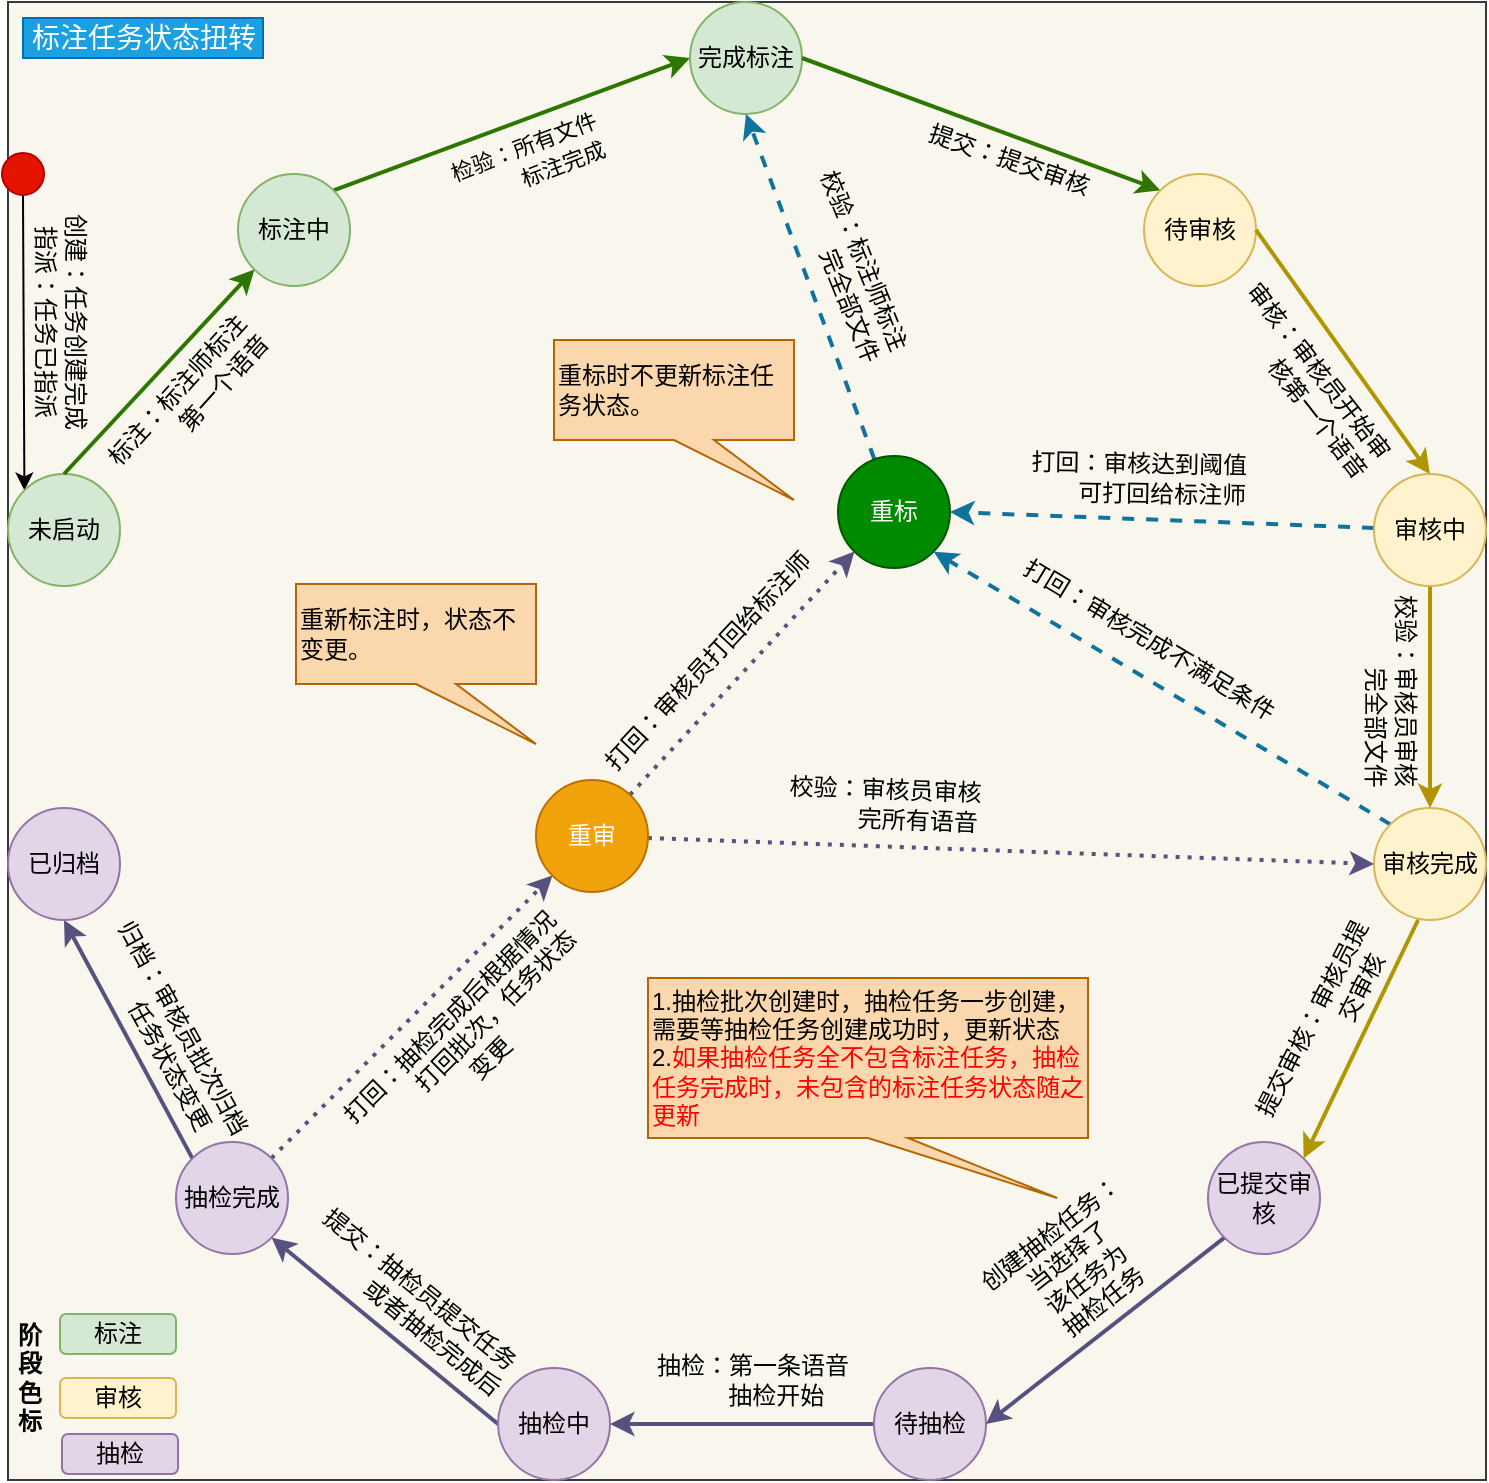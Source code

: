 <mxfile version="12.1.0" type="github" pages="1"><diagram id="7jFQWEKBJWH08LF9sNS9" name="第 1 页"><mxGraphModel dx="772" dy="532" grid="1" gridSize="10" guides="1" tooltips="1" connect="1" arrows="1" fold="1" page="1" pageScale="1" pageWidth="827" pageHeight="1169" math="0" shadow="0"><root><mxCell id="0"/><mxCell id="1" parent="0"/><mxCell id="YWXzUzA2li_S0hEGCGYV-29" value="" style="whiteSpace=wrap;html=1;aspect=fixed;fillColor=#f9f7ed;strokeColor=#36393d;" vertex="1" parent="1"><mxGeometry x="80" y="1" width="739" height="739" as="geometry"/></mxCell><mxCell id="PL_q6k4NAZZa_5ycfTa1-30" style="edgeStyle=none;rounded=0;orthogonalLoop=1;jettySize=auto;html=1;startArrow=classic;startFill=1;endArrow=none;endFill=0;exitX=0;exitY=0;exitDx=0;exitDy=0;entryX=0.5;entryY=1;entryDx=0;entryDy=0;" parent="1" source="PL_q6k4NAZZa_5ycfTa1-1" edge="1" target="YWXzUzA2li_S0hEGCGYV-28"><mxGeometry relative="1" as="geometry"><mxPoint x="88" y="130" as="targetPoint"/></mxGeometry></mxCell><mxCell id="HUFBvN-yXKdZDNxcfpUM-18" value="&lt;span style=&quot;text-align: left&quot;&gt;创建：任务创建完成&lt;/span&gt;&lt;br style=&quot;text-align: left&quot;&gt;&lt;span style=&quot;text-align: left&quot;&gt;指派：任务已指派&lt;/span&gt;" style="text;html=1;resizable=0;points=[];align=center;verticalAlign=middle;labelBackgroundColor=none;rotation=90;" parent="PL_q6k4NAZZa_5ycfTa1-30" vertex="1" connectable="0"><mxGeometry x="0.248" relative="1" as="geometry"><mxPoint x="18.5" y="7" as="offset"/></mxGeometry></mxCell><mxCell id="PL_q6k4NAZZa_5ycfTa1-1" value="未启动" style="ellipse;whiteSpace=wrap;html=1;aspect=fixed;fillColor=#d5e8d4;strokeColor=#82b366;" parent="1" vertex="1"><mxGeometry x="80" y="237" width="56" height="56" as="geometry"/></mxCell><mxCell id="PL_q6k4NAZZa_5ycfTa1-27" value="" style="rounded=0;orthogonalLoop=1;jettySize=auto;html=1;entryX=0;entryY=0.5;entryDx=0;entryDy=0;fillColor=#60a917;strokeColor=#2D7600;exitX=1;exitY=0;exitDx=0;exitDy=0;strokeWidth=2;" parent="1" source="PL_q6k4NAZZa_5ycfTa1-3" target="PL_q6k4NAZZa_5ycfTa1-4" edge="1"><mxGeometry x="-0.167" y="42" relative="1" as="geometry"><mxPoint as="offset"/></mxGeometry></mxCell><mxCell id="PL_q6k4NAZZa_5ycfTa1-35" value="&lt;span style=&quot;font-size: 11px&quot;&gt;检验：所有文件&lt;/span&gt;&lt;br style=&quot;font-size: 11px&quot;&gt;&lt;span style=&quot;font-size: 11px&quot;&gt;&amp;nbsp; &amp;nbsp; &amp;nbsp; &amp;nbsp; &amp;nbsp; 标注完成&lt;/span&gt;" style="text;html=1;resizable=0;points=[];align=center;verticalAlign=middle;labelBackgroundColor=none;rotation=339;direction=south;" parent="PL_q6k4NAZZa_5ycfTa1-27" vertex="1" connectable="0"><mxGeometry x="-0.169" y="2" relative="1" as="geometry"><mxPoint x="24" y="14" as="offset"/></mxGeometry></mxCell><mxCell id="PL_q6k4NAZZa_5ycfTa1-3" value="标注中" style="ellipse;whiteSpace=wrap;html=1;aspect=fixed;fillColor=#d5e8d4;strokeColor=#82b366;" parent="1" vertex="1"><mxGeometry x="195" y="87" width="56" height="56" as="geometry"/></mxCell><mxCell id="PL_q6k4NAZZa_5ycfTa1-4" value="完成标注" style="ellipse;whiteSpace=wrap;html=1;aspect=fixed;fillColor=#d5e8d4;strokeColor=#82b366;" parent="1" vertex="1"><mxGeometry x="421" y="1" width="56" height="56" as="geometry"/></mxCell><mxCell id="ddIMEOaLe6l60YSl90KJ-6" style="edgeStyle=none;rounded=0;orthogonalLoop=1;jettySize=auto;html=1;entryX=0.5;entryY=1;entryDx=0;entryDy=0;startArrow=none;startFill=0;endArrow=classic;endFill=1;dashed=1;strokeWidth=2;fillColor=#b1ddf0;strokeColor=#10739e;" parent="1" source="PL_q6k4NAZZa_5ycfTa1-5" target="PL_q6k4NAZZa_5ycfTa1-4" edge="1"><mxGeometry relative="1" as="geometry"/></mxCell><mxCell id="ddIMEOaLe6l60YSl90KJ-14" value="&lt;span style=&quot;color: rgb(0 , 0 , 0)&quot;&gt;校验：标注师标注&lt;/span&gt;&lt;br style=&quot;color: rgb(0 , 0 , 0)&quot;&gt;&lt;span style=&quot;color: rgb(0 , 0 , 0)&quot;&gt;&amp;nbsp; &amp;nbsp; &amp;nbsp; &amp;nbsp; &amp;nbsp; &amp;nbsp;完全部文件&lt;/span&gt;" style="text;html=1;resizable=0;points=[];align=center;verticalAlign=middle;labelBackgroundColor=none;fontColor=#006633;rotation=68;" parent="ddIMEOaLe6l60YSl90KJ-6" vertex="1" connectable="0"><mxGeometry x="0.114" y="-2" relative="1" as="geometry"><mxPoint x="22" y="-0.5" as="offset"/></mxGeometry></mxCell><mxCell id="PL_q6k4NAZZa_5ycfTa1-5" value="重标" style="ellipse;whiteSpace=wrap;html=1;aspect=fixed;fillColor=#008a00;strokeColor=#005700;fontColor=#ffffff;" parent="1" vertex="1"><mxGeometry x="495" y="228" width="56" height="56" as="geometry"/></mxCell><mxCell id="ddIMEOaLe6l60YSl90KJ-3" style="edgeStyle=none;rounded=0;orthogonalLoop=1;jettySize=auto;html=1;exitX=0;exitY=0;exitDx=0;exitDy=0;entryX=1;entryY=1;entryDx=0;entryDy=0;startArrow=none;startFill=0;endArrow=classic;endFill=1;strokeWidth=2;fillColor=#b1ddf0;strokeColor=#10739e;dashed=1;" parent="1" source="PL_q6k4NAZZa_5ycfTa1-6" target="PL_q6k4NAZZa_5ycfTa1-5" edge="1"><mxGeometry relative="1" as="geometry"/></mxCell><mxCell id="ddIMEOaLe6l60YSl90KJ-12" value="打回：审核完成不满足条件" style="text;html=1;resizable=0;points=[];align=center;verticalAlign=middle;labelBackgroundColor=none;rotation=31;" parent="ddIMEOaLe6l60YSl90KJ-3" vertex="1" connectable="0"><mxGeometry x="0.41" relative="1" as="geometry"><mxPoint x="40" y="4" as="offset"/></mxGeometry></mxCell><mxCell id="PL_q6k4NAZZa_5ycfTa1-6" value="审核完成" style="ellipse;whiteSpace=wrap;html=1;aspect=fixed;fillColor=#fff2cc;strokeColor=#d6b656;" parent="1" vertex="1"><mxGeometry x="763" y="404" width="56" height="56" as="geometry"/></mxCell><mxCell id="PL_q6k4NAZZa_5ycfTa1-25" style="rounded=0;orthogonalLoop=1;jettySize=auto;html=1;entryX=1;entryY=0.5;entryDx=0;entryDy=0;elbow=vertical;fillColor=#60a917;strokeColor=#2D7600;exitX=0;exitY=0;exitDx=0;exitDy=0;startArrow=classic;startFill=1;endArrow=none;endFill=0;strokeWidth=2;" parent="1" source="PL_q6k4NAZZa_5ycfTa1-7" target="PL_q6k4NAZZa_5ycfTa1-4" edge="1"><mxGeometry relative="1" as="geometry"/></mxCell><mxCell id="PL_q6k4NAZZa_5ycfTa1-38" value="提交：提交审核" style="text;html=1;resizable=0;points=[];align=center;verticalAlign=middle;labelBackgroundColor=none;rotation=19;" parent="PL_q6k4NAZZa_5ycfTa1-25" vertex="1" connectable="0"><mxGeometry x="-0.162" relative="1" as="geometry"><mxPoint x="-1" y="12.5" as="offset"/></mxGeometry></mxCell><mxCell id="PL_q6k4NAZZa_5ycfTa1-7" value="待审核" style="ellipse;whiteSpace=wrap;html=1;aspect=fixed;fillColor=#fff2cc;strokeColor=#d6b656;" parent="1" vertex="1"><mxGeometry x="648" y="87" width="56" height="56" as="geometry"/></mxCell><mxCell id="PL_q6k4NAZZa_5ycfTa1-15" style="rounded=0;orthogonalLoop=1;jettySize=auto;html=1;entryX=1;entryY=0.5;entryDx=0;entryDy=0;fillColor=#e3c800;strokeColor=#B09500;startArrow=classic;startFill=1;endArrow=none;endFill=0;strokeWidth=2;exitX=0.5;exitY=0;exitDx=0;exitDy=0;" parent="1" source="PL_q6k4NAZZa_5ycfTa1-13" target="PL_q6k4NAZZa_5ycfTa1-7" edge="1"><mxGeometry relative="1" as="geometry"><mxPoint x="791" y="250" as="sourcePoint"/></mxGeometry></mxCell><mxCell id="HUFBvN-yXKdZDNxcfpUM-19" value="审核：审核员开始审&lt;br&gt;&amp;nbsp; &amp;nbsp; &amp;nbsp; &amp;nbsp; &amp;nbsp; &amp;nbsp;核第一个语音" style="text;html=1;resizable=0;points=[];align=center;verticalAlign=middle;labelBackgroundColor=none;rotation=52;" parent="PL_q6k4NAZZa_5ycfTa1-15" vertex="1" connectable="0"><mxGeometry x="0.247" y="-1" relative="1" as="geometry"><mxPoint x="-8" y="29.5" as="offset"/></mxGeometry></mxCell><mxCell id="PL_q6k4NAZZa_5ycfTa1-17" style="rounded=0;orthogonalLoop=1;jettySize=auto;html=1;fillColor=#e3c800;strokeColor=#B09500;entryX=1;entryY=0;entryDx=0;entryDy=0;exitX=0.393;exitY=1;exitDx=0;exitDy=0;strokeWidth=2;exitPerimeter=0;" parent="1" source="PL_q6k4NAZZa_5ycfTa1-6" target="HUFBvN-yXKdZDNxcfpUM-1" edge="1"><mxGeometry relative="1" as="geometry"><mxPoint x="564.718" y="704.165" as="targetPoint"/><mxPoint x="791" y="468" as="sourcePoint"/></mxGeometry></mxCell><mxCell id="PL_q6k4NAZZa_5ycfTa1-40" value="提交审核：审核员提&lt;br&gt;&amp;nbsp; &amp;nbsp; &amp;nbsp; &amp;nbsp; &amp;nbsp; &amp;nbsp; &amp;nbsp; &amp;nbsp;交审核" style="text;html=1;resizable=0;points=[];align=center;verticalAlign=middle;labelBackgroundColor=none;rotation=297;" parent="PL_q6k4NAZZa_5ycfTa1-17" vertex="1" connectable="0"><mxGeometry x="0.177" relative="1" as="geometry"><mxPoint x="-13.5" y="-17.5" as="offset"/></mxGeometry></mxCell><mxCell id="ddIMEOaLe6l60YSl90KJ-2" style="rounded=0;orthogonalLoop=1;jettySize=auto;html=1;entryX=0.5;entryY=0;entryDx=0;entryDy=0;startArrow=none;startFill=0;endArrow=classic;endFill=1;strokeWidth=2;fillColor=#e3c800;strokeColor=#B09500;" parent="1" source="PL_q6k4NAZZa_5ycfTa1-13" target="PL_q6k4NAZZa_5ycfTa1-6" edge="1"><mxGeometry relative="1" as="geometry"/></mxCell><mxCell id="ddIMEOaLe6l60YSl90KJ-11" value="校验：审核员审核&lt;br&gt;&amp;nbsp; &amp;nbsp; &amp;nbsp; &amp;nbsp; &amp;nbsp; &amp;nbsp;完全部文件" style="text;html=1;resizable=0;points=[];align=center;verticalAlign=middle;labelBackgroundColor=none;rotation=90;" parent="ddIMEOaLe6l60YSl90KJ-2" vertex="1" connectable="0"><mxGeometry x="-0.611" y="-1" relative="1" as="geometry"><mxPoint x="-18" y="30" as="offset"/></mxGeometry></mxCell><mxCell id="ddIMEOaLe6l60YSl90KJ-9" style="edgeStyle=none;rounded=0;orthogonalLoop=1;jettySize=auto;html=1;startArrow=none;startFill=0;endArrow=classic;endFill=1;entryX=1;entryY=0.5;entryDx=0;entryDy=0;strokeWidth=2;fillColor=#b1ddf0;strokeColor=#10739e;dashed=1;" parent="1" source="PL_q6k4NAZZa_5ycfTa1-13" target="PL_q6k4NAZZa_5ycfTa1-5" edge="1"><mxGeometry relative="1" as="geometry"><mxPoint x="590" y="280" as="targetPoint"/></mxGeometry></mxCell><mxCell id="ddIMEOaLe6l60YSl90KJ-10" value="打回：审核达到阈值&lt;br&gt;&amp;nbsp; &amp;nbsp; &amp;nbsp; &amp;nbsp;可打回给标注师" style="text;html=1;resizable=0;points=[];align=center;verticalAlign=middle;labelBackgroundColor=none;rotation=1;" parent="ddIMEOaLe6l60YSl90KJ-9" vertex="1" connectable="0"><mxGeometry x="0.317" y="-2" relative="1" as="geometry"><mxPoint x="21" y="-17.5" as="offset"/></mxGeometry></mxCell><mxCell id="PL_q6k4NAZZa_5ycfTa1-13" value="审核中" style="ellipse;whiteSpace=wrap;html=1;aspect=fixed;fillColor=#fff2cc;strokeColor=#d6b656;" parent="1" vertex="1"><mxGeometry x="763" y="237" width="56" height="56" as="geometry"/></mxCell><mxCell id="PL_q6k4NAZZa_5ycfTa1-21" style="rounded=0;orthogonalLoop=1;jettySize=auto;html=1;entryX=0.5;entryY=1;entryDx=0;entryDy=0;fillColor=#d0cee2;strokeColor=#56517e;exitX=0;exitY=0;exitDx=0;exitDy=0;strokeWidth=2;" parent="1" source="PL_q6k4NAZZa_5ycfTa1-18" target="PL_q6k4NAZZa_5ycfTa1-20" edge="1"><mxGeometry relative="1" as="geometry"/></mxCell><mxCell id="PL_q6k4NAZZa_5ycfTa1-50" value="归档：审核员批次归档&lt;br&gt;&amp;nbsp; &amp;nbsp; &amp;nbsp; &amp;nbsp; 任务状态变更" style="text;html=1;resizable=0;points=[];align=center;verticalAlign=middle;labelBackgroundColor=none;rotation=61;" parent="PL_q6k4NAZZa_5ycfTa1-21" vertex="1" connectable="0"><mxGeometry x="0.217" y="-1" relative="1" as="geometry"><mxPoint x="27" y="10.5" as="offset"/></mxGeometry></mxCell><mxCell id="PL_q6k4NAZZa_5ycfTa1-23" style="rounded=0;orthogonalLoop=1;jettySize=auto;html=1;entryX=0;entryY=1;entryDx=0;entryDy=0;fillColor=#d0cee2;strokeColor=#56517e;strokeWidth=2;dashed=1;dashPattern=1 2;" parent="1" source="PL_q6k4NAZZa_5ycfTa1-18" target="PL_q6k4NAZZa_5ycfTa1-22" edge="1"><mxGeometry relative="1" as="geometry"/></mxCell><mxCell id="PL_q6k4NAZZa_5ycfTa1-49" value="打回：抽检完成后根据情况&lt;br&gt;&amp;nbsp; &amp;nbsp; &amp;nbsp; &amp;nbsp; &amp;nbsp; &amp;nbsp;打回批次，任务状态&lt;br&gt;变更" style="text;html=1;resizable=0;points=[];align=center;verticalAlign=middle;labelBackgroundColor=none;rotation=315;" parent="PL_q6k4NAZZa_5ycfTa1-23" vertex="1" connectable="0"><mxGeometry x="-0.484" y="1" relative="1" as="geometry"><mxPoint x="63" y="-22.5" as="offset"/></mxGeometry></mxCell><mxCell id="PL_q6k4NAZZa_5ycfTa1-18" value="抽检完成" style="ellipse;whiteSpace=wrap;html=1;aspect=fixed;fillColor=#e1d5e7;strokeColor=#9673a6;" parent="1" vertex="1"><mxGeometry x="164" y="571" width="56" height="56" as="geometry"/></mxCell><mxCell id="PL_q6k4NAZZa_5ycfTa1-20" value="已归档" style="ellipse;whiteSpace=wrap;html=1;aspect=fixed;fillColor=#e1d5e7;strokeColor=#9673a6;" parent="1" vertex="1"><mxGeometry x="80" y="404" width="56" height="56" as="geometry"/></mxCell><mxCell id="PL_q6k4NAZZa_5ycfTa1-24" style="rounded=0;orthogonalLoop=1;jettySize=auto;html=1;entryX=0;entryY=0.5;entryDx=0;entryDy=0;fillColor=#d0cee2;strokeColor=#56517e;strokeWidth=2;dashed=1;dashPattern=1 2;" parent="1" source="PL_q6k4NAZZa_5ycfTa1-22" edge="1"><mxGeometry relative="1" as="geometry"><mxPoint x="763" y="432" as="targetPoint"/></mxGeometry></mxCell><mxCell id="PL_q6k4NAZZa_5ycfTa1-51" value="校验：审核员审核&lt;br&gt;&amp;nbsp; &amp;nbsp; &amp;nbsp; &amp;nbsp; &amp;nbsp; 完所有语音" style="text;html=1;resizable=0;points=[];align=center;verticalAlign=middle;labelBackgroundColor=none;rotation=2;" parent="PL_q6k4NAZZa_5ycfTa1-24" vertex="1" connectable="0"><mxGeometry x="-0.411" y="2" relative="1" as="geometry"><mxPoint x="10.5" y="-19.5" as="offset"/></mxGeometry></mxCell><mxCell id="ddIMEOaLe6l60YSl90KJ-7" style="edgeStyle=none;rounded=0;orthogonalLoop=1;jettySize=auto;html=1;entryX=0;entryY=1;entryDx=0;entryDy=0;startArrow=none;startFill=0;endArrow=classic;endFill=1;strokeWidth=2;fillColor=#d0cee2;strokeColor=#56517e;dashed=1;dashPattern=1 2;" parent="1" source="PL_q6k4NAZZa_5ycfTa1-22" target="PL_q6k4NAZZa_5ycfTa1-5" edge="1"><mxGeometry relative="1" as="geometry"/></mxCell><mxCell id="ddIMEOaLe6l60YSl90KJ-13" value="打回：审核员打回给标注师" style="text;html=1;resizable=0;points=[];align=center;verticalAlign=middle;labelBackgroundColor=none;rotation=313;" parent="ddIMEOaLe6l60YSl90KJ-7" vertex="1" connectable="0"><mxGeometry x="-0.283" y="3" relative="1" as="geometry"><mxPoint x="0.5" y="-20.5" as="offset"/></mxGeometry></mxCell><mxCell id="PL_q6k4NAZZa_5ycfTa1-22" value="重审" style="ellipse;whiteSpace=wrap;html=1;aspect=fixed;fillColor=#f0a30a;strokeColor=#BD7000;fontColor=#ffffff;" parent="1" vertex="1"><mxGeometry x="344" y="390" width="56" height="56" as="geometry"/></mxCell><mxCell id="PL_q6k4NAZZa_5ycfTa1-29" value="标注任务状态扭转" style="text;html=1;strokeColor=#006EAF;fillColor=#1ba1e2;align=center;verticalAlign=middle;whiteSpace=wrap;rounded=0;fontColor=#ffffff;fontSize=14;" parent="1" vertex="1"><mxGeometry x="87.5" y="9" width="120" height="20" as="geometry"/></mxCell><mxCell id="PL_q6k4NAZZa_5ycfTa1-45" style="edgeStyle=none;rounded=0;orthogonalLoop=1;jettySize=auto;html=1;entryX=1;entryY=0.5;entryDx=0;entryDy=0;startArrow=none;startFill=0;endArrow=classic;endFill=1;fillColor=#d0cee2;strokeColor=#56517e;strokeWidth=2;" parent="1" source="PL_q6k4NAZZa_5ycfTa1-42" target="PL_q6k4NAZZa_5ycfTa1-43" edge="1"><mxGeometry relative="1" as="geometry"/></mxCell><mxCell id="PL_q6k4NAZZa_5ycfTa1-47" value="抽检：第一条语音&lt;br&gt;&amp;nbsp; &amp;nbsp; &amp;nbsp; &amp;nbsp;抽检开始" style="text;html=1;resizable=0;points=[];align=center;verticalAlign=middle;labelBackgroundColor=none;" parent="PL_q6k4NAZZa_5ycfTa1-45" vertex="1" connectable="0"><mxGeometry x="0.4" y="-1" relative="1" as="geometry"><mxPoint x="31" y="-21" as="offset"/></mxGeometry></mxCell><mxCell id="PL_q6k4NAZZa_5ycfTa1-42" value="待抽检" style="ellipse;whiteSpace=wrap;html=1;aspect=fixed;fillColor=#e1d5e7;strokeColor=#9673a6;" parent="1" vertex="1"><mxGeometry x="513" y="684" width="56" height="56" as="geometry"/></mxCell><mxCell id="PL_q6k4NAZZa_5ycfTa1-46" style="edgeStyle=none;rounded=0;orthogonalLoop=1;jettySize=auto;html=1;entryX=1;entryY=1;entryDx=0;entryDy=0;startArrow=none;startFill=0;endArrow=classic;endFill=1;fillColor=#d0cee2;strokeColor=#56517e;strokeWidth=2;exitX=0;exitY=0.5;exitDx=0;exitDy=0;" parent="1" source="PL_q6k4NAZZa_5ycfTa1-43" target="PL_q6k4NAZZa_5ycfTa1-18" edge="1"><mxGeometry relative="1" as="geometry"/></mxCell><mxCell id="PL_q6k4NAZZa_5ycfTa1-48" value="提交：抽检员提交任务&lt;br&gt;&amp;nbsp; &amp;nbsp; &amp;nbsp; &amp;nbsp; &amp;nbsp; &amp;nbsp; &amp;nbsp;或者抽检完成后&amp;nbsp;" style="text;html=1;resizable=0;points=[];align=center;verticalAlign=middle;labelBackgroundColor=none;rotation=39;" parent="PL_q6k4NAZZa_5ycfTa1-46" vertex="1" connectable="0"><mxGeometry x="0.28" relative="1" as="geometry"><mxPoint x="28.5" y="-2.5" as="offset"/></mxGeometry></mxCell><mxCell id="PL_q6k4NAZZa_5ycfTa1-43" value="抽检中" style="ellipse;whiteSpace=wrap;html=1;aspect=fixed;fillColor=#e1d5e7;strokeColor=#9673a6;" parent="1" vertex="1"><mxGeometry x="325" y="684" width="56" height="56" as="geometry"/></mxCell><mxCell id="PL_q6k4NAZZa_5ycfTa1-53" style="edgeStyle=none;rounded=0;orthogonalLoop=1;jettySize=auto;html=1;exitX=1;exitY=0.5;exitDx=0;exitDy=0;startArrow=none;startFill=0;endArrow=classic;endFill=1;" parent="1" edge="1"><mxGeometry relative="1" as="geometry"><mxPoint x="164" y="639" as="sourcePoint"/><mxPoint x="164" y="639" as="targetPoint"/></mxGeometry></mxCell><mxCell id="PL_q6k4NAZZa_5ycfTa1-54" value="标注" style="rounded=1;whiteSpace=wrap;html=1;align=center;fillColor=#d5e8d4;strokeColor=#82b366;" parent="1" vertex="1"><mxGeometry x="106" y="657" width="58" height="20" as="geometry"/></mxCell><mxCell id="PL_q6k4NAZZa_5ycfTa1-55" value="审核" style="rounded=1;whiteSpace=wrap;html=1;align=center;fillColor=#fff2cc;strokeColor=#d6b656;" parent="1" vertex="1"><mxGeometry x="106" y="689" width="58" height="20" as="geometry"/></mxCell><mxCell id="PL_q6k4NAZZa_5ycfTa1-56" value="抽检" style="rounded=1;whiteSpace=wrap;html=1;align=center;fillColor=#e1d5e7;strokeColor=#9673a6;" parent="1" vertex="1"><mxGeometry x="107" y="717" width="58" height="20" as="geometry"/></mxCell><mxCell id="PL_q6k4NAZZa_5ycfTa1-57" value="&lt;b&gt;&lt;span&gt;阶段色标&lt;/span&gt;&lt;/b&gt;" style="text;html=1;strokeColor=none;fillColor=none;align=center;verticalAlign=middle;whiteSpace=wrap;rounded=0;horizontal=0;rotation=90;fontStyle=0" parent="1" vertex="1"><mxGeometry x="66" y="679" width="50" height="20" as="geometry"/></mxCell><mxCell id="HUFBvN-yXKdZDNxcfpUM-2" style="rounded=0;orthogonalLoop=1;jettySize=auto;html=1;entryX=1;entryY=0.5;entryDx=0;entryDy=0;exitX=0;exitY=1;exitDx=0;exitDy=0;strokeWidth=2;fillColor=#d0cee2;strokeColor=#56517e;" parent="1" source="HUFBvN-yXKdZDNxcfpUM-1" target="PL_q6k4NAZZa_5ycfTa1-42" edge="1"><mxGeometry relative="1" as="geometry"/></mxCell><mxCell id="HUFBvN-yXKdZDNxcfpUM-3" value="创建抽检任务：&lt;br&gt;当选择了&lt;br&gt;该任务为&lt;br&gt;抽检任务" style="text;html=1;resizable=0;points=[];align=center;verticalAlign=middle;labelBackgroundColor=none;rotation=322;" parent="HUFBvN-yXKdZDNxcfpUM-2" vertex="1" connectable="0"><mxGeometry x="0.189" y="-3" relative="1" as="geometry"><mxPoint x="-2" y="-38" as="offset"/></mxGeometry></mxCell><mxCell id="HUFBvN-yXKdZDNxcfpUM-1" value="已提交审核" style="ellipse;whiteSpace=wrap;html=1;aspect=fixed;fillColor=#e1d5e7;strokeColor=#9673a6;" parent="1" vertex="1"><mxGeometry x="680" y="571" width="56" height="56" as="geometry"/></mxCell><mxCell id="HUFBvN-yXKdZDNxcfpUM-4" value="1.抽检批次创建时，抽检任务一步创建，需要等抽检任务创建成功时，更新状态&lt;br&gt;2.&lt;font color=&quot;#ff0000&quot;&gt;如果抽检任务全不包含标注任务，抽检任务完成时，未包含的标注任务状态随之更新&lt;/font&gt;" style="shape=callout;whiteSpace=wrap;html=1;perimeter=calloutPerimeter;position2=0.93;align=left;fillColor=#fad7ac;strokeColor=#b46504;" parent="1" vertex="1"><mxGeometry x="400" y="489" width="220" height="110" as="geometry"/></mxCell><mxCell id="HUFBvN-yXKdZDNxcfpUM-5" value="重新标注时，状态不变更。" style="shape=callout;whiteSpace=wrap;html=1;perimeter=calloutPerimeter;align=left;position2=1;fillColor=#fad7ac;strokeColor=#b46504;" parent="1" vertex="1"><mxGeometry x="224" y="292" width="120" height="80" as="geometry"/></mxCell><mxCell id="HUFBvN-yXKdZDNxcfpUM-6" value="重标时不更新标注任务状态。" style="shape=callout;whiteSpace=wrap;html=1;perimeter=calloutPerimeter;align=left;position2=1;fillColor=#fad7ac;strokeColor=#b46504;" parent="1" vertex="1"><mxGeometry x="353" y="170" width="120" height="80" as="geometry"/></mxCell><mxCell id="ddIMEOaLe6l60YSl90KJ-5" style="edgeStyle=none;rounded=0;orthogonalLoop=1;jettySize=auto;html=1;entryX=1;entryY=0;entryDx=0;entryDy=0;startArrow=none;startFill=0;endArrow=classic;endFill=1;" parent="1" source="PL_q6k4NAZZa_5ycfTa1-1" target="PL_q6k4NAZZa_5ycfTa1-1" edge="1"><mxGeometry relative="1" as="geometry"/></mxCell><mxCell id="YWXzUzA2li_S0hEGCGYV-14" style="rounded=0;orthogonalLoop=1;jettySize=auto;html=1;entryX=0;entryY=1;entryDx=0;entryDy=0;fillColor=#60a917;strokeColor=#2D7600;exitX=0.5;exitY=0;exitDx=0;exitDy=0;strokeWidth=2;" edge="1" parent="1" source="PL_q6k4NAZZa_5ycfTa1-1" target="PL_q6k4NAZZa_5ycfTa1-3"><mxGeometry relative="1" as="geometry"><mxPoint x="121" y="256" as="sourcePoint"/><mxPoint x="232" y="80" as="targetPoint"/></mxGeometry></mxCell><mxCell id="YWXzUzA2li_S0hEGCGYV-15" value="标注：标注师标注&lt;br&gt;&amp;nbsp; &amp;nbsp; &amp;nbsp; &amp;nbsp; &amp;nbsp; &amp;nbsp;第一个语音" style="text;html=1;resizable=0;points=[];align=center;verticalAlign=middle;labelBackgroundColor=none;rotation=312;" vertex="1" connectable="0" parent="YWXzUzA2li_S0hEGCGYV-14"><mxGeometry x="-0.019" y="2" relative="1" as="geometry"><mxPoint x="16.5" y="15" as="offset"/></mxGeometry></mxCell><mxCell id="YWXzUzA2li_S0hEGCGYV-28" value="" style="ellipse;whiteSpace=wrap;html=1;aspect=fixed;fillColor=#e51400;strokeColor=#B20000;fontColor=#ffffff;" vertex="1" parent="1"><mxGeometry x="77" y="76.5" width="21" height="21" as="geometry"/></mxCell></root></mxGraphModel></diagram></mxfile>